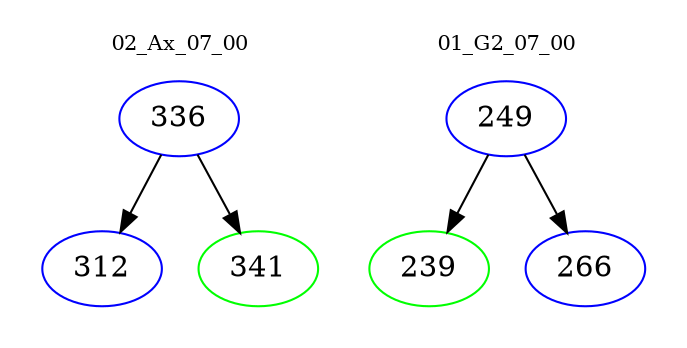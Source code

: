 digraph{
subgraph cluster_0 {
color = white
label = "02_Ax_07_00";
fontsize=10;
T0_336 [label="336", color="blue"]
T0_336 -> T0_312 [color="black"]
T0_312 [label="312", color="blue"]
T0_336 -> T0_341 [color="black"]
T0_341 [label="341", color="green"]
}
subgraph cluster_1 {
color = white
label = "01_G2_07_00";
fontsize=10;
T1_249 [label="249", color="blue"]
T1_249 -> T1_239 [color="black"]
T1_239 [label="239", color="green"]
T1_249 -> T1_266 [color="black"]
T1_266 [label="266", color="blue"]
}
}
